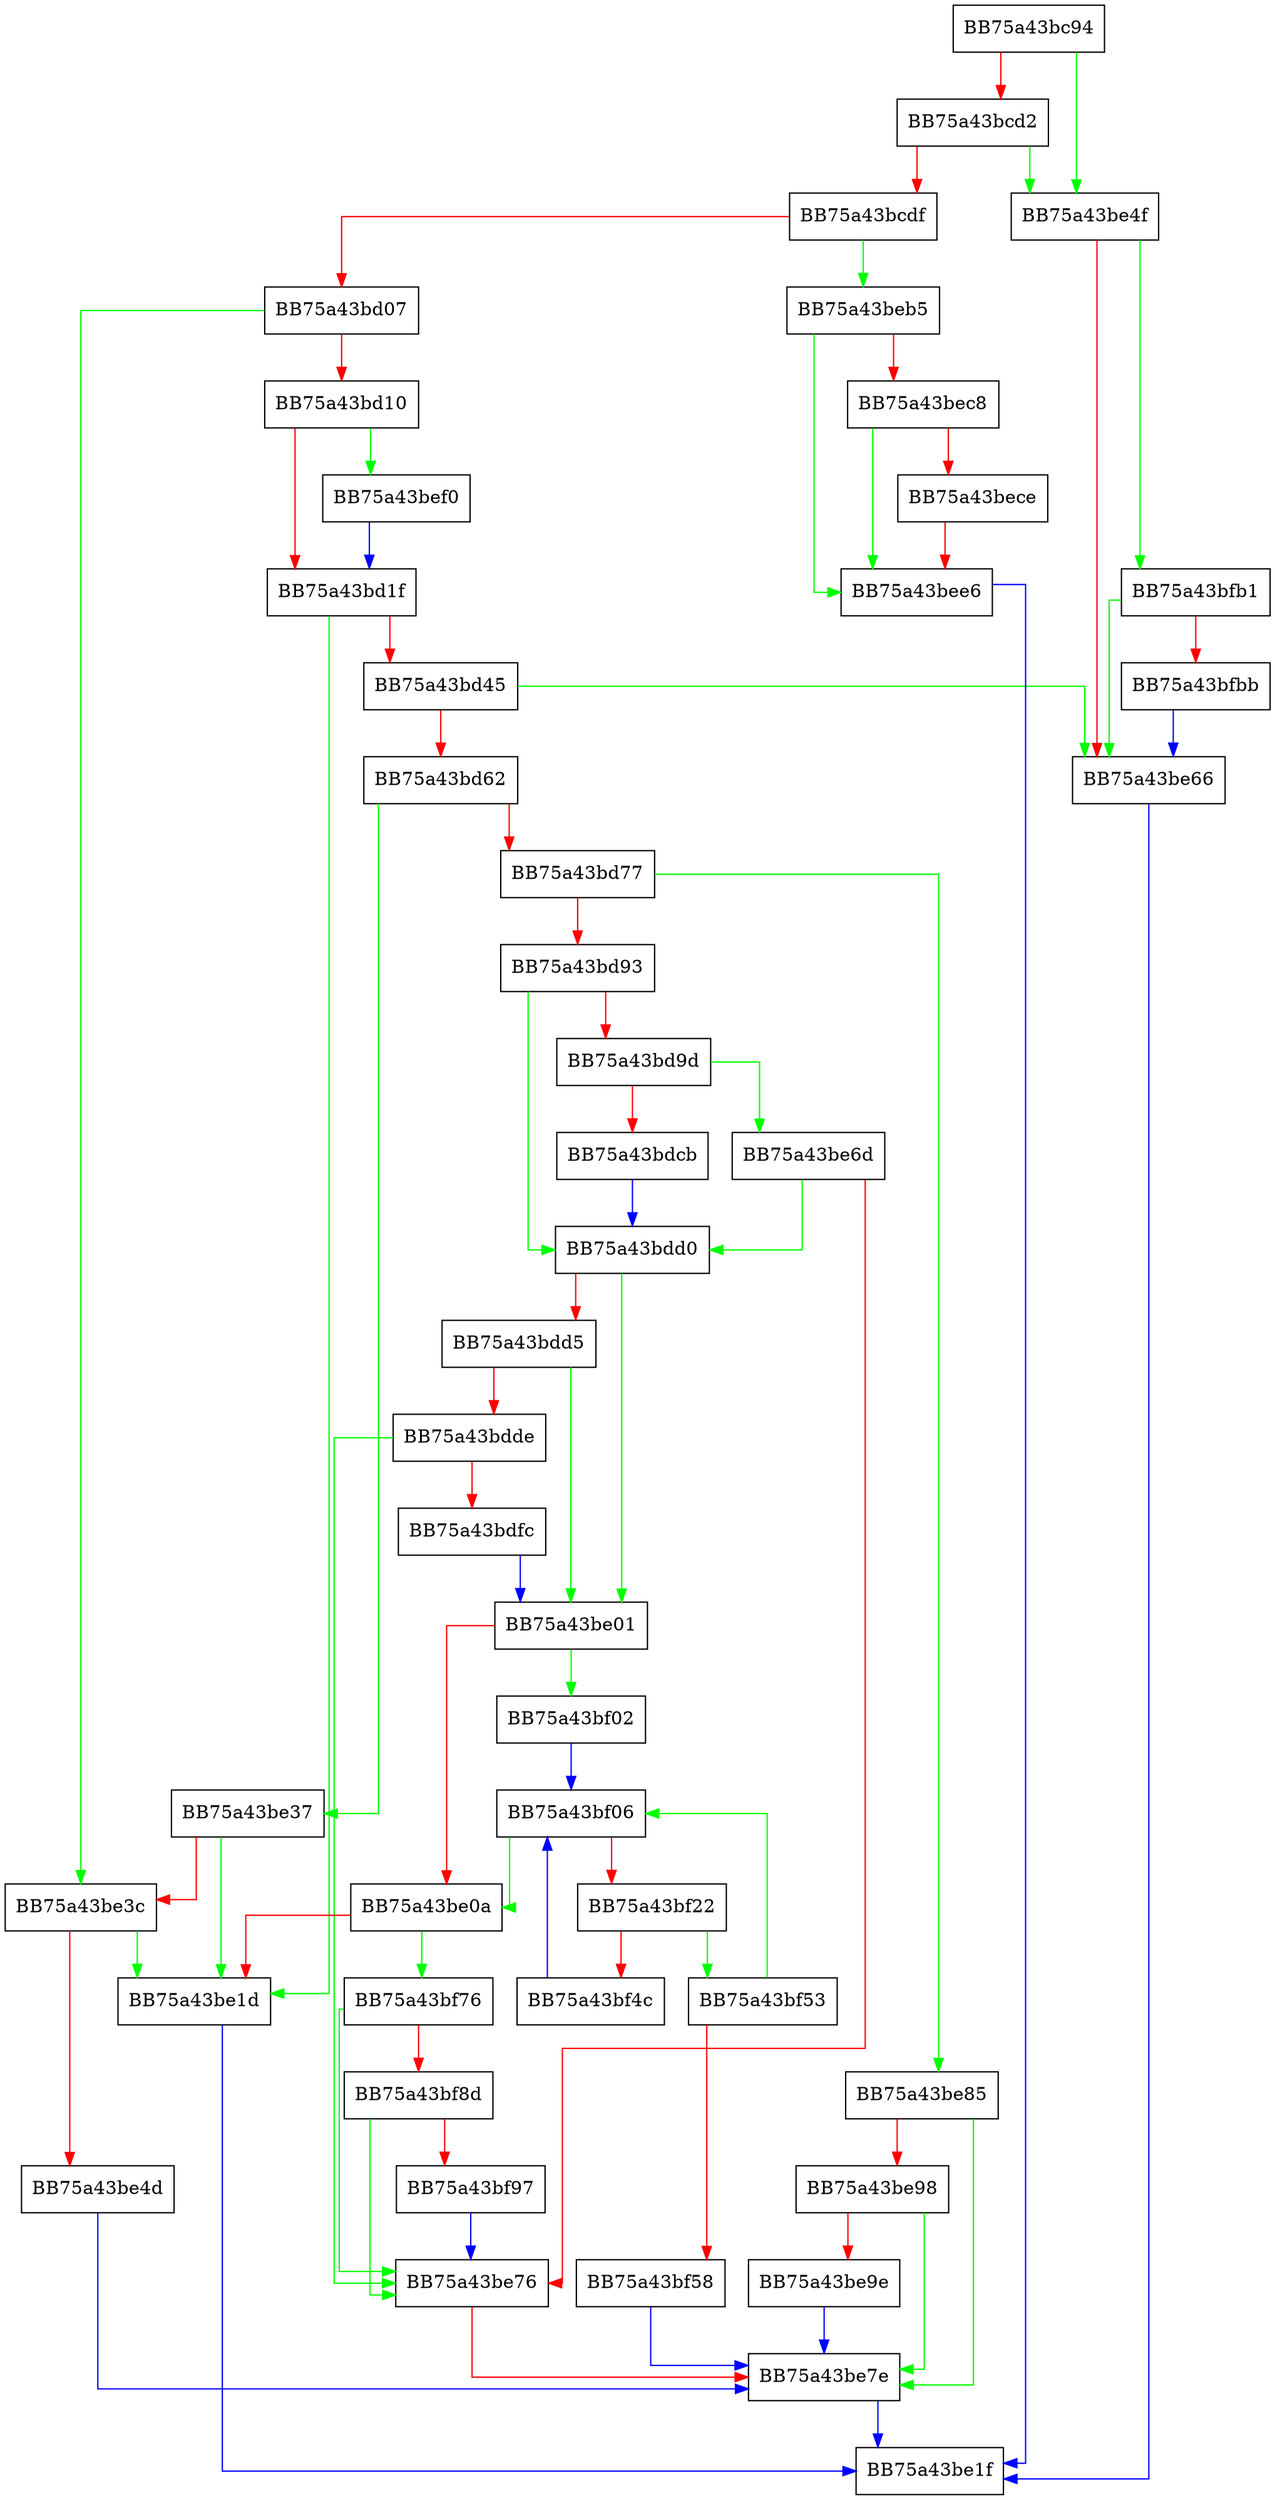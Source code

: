 digraph GetUserLogicalKeyList {
  node [shape="box"];
  graph [splines=ortho];
  BB75a43bc94 -> BB75a43be4f [color="green"];
  BB75a43bc94 -> BB75a43bcd2 [color="red"];
  BB75a43bcd2 -> BB75a43be4f [color="green"];
  BB75a43bcd2 -> BB75a43bcdf [color="red"];
  BB75a43bcdf -> BB75a43beb5 [color="green"];
  BB75a43bcdf -> BB75a43bd07 [color="red"];
  BB75a43bd07 -> BB75a43be3c [color="green"];
  BB75a43bd07 -> BB75a43bd10 [color="red"];
  BB75a43bd10 -> BB75a43bef0 [color="green"];
  BB75a43bd10 -> BB75a43bd1f [color="red"];
  BB75a43bd1f -> BB75a43be1d [color="green"];
  BB75a43bd1f -> BB75a43bd45 [color="red"];
  BB75a43bd45 -> BB75a43be66 [color="green"];
  BB75a43bd45 -> BB75a43bd62 [color="red"];
  BB75a43bd62 -> BB75a43be37 [color="green"];
  BB75a43bd62 -> BB75a43bd77 [color="red"];
  BB75a43bd77 -> BB75a43be85 [color="green"];
  BB75a43bd77 -> BB75a43bd93 [color="red"];
  BB75a43bd93 -> BB75a43bdd0 [color="green"];
  BB75a43bd93 -> BB75a43bd9d [color="red"];
  BB75a43bd9d -> BB75a43be6d [color="green"];
  BB75a43bd9d -> BB75a43bdcb [color="red"];
  BB75a43bdcb -> BB75a43bdd0 [color="blue"];
  BB75a43bdd0 -> BB75a43be01 [color="green"];
  BB75a43bdd0 -> BB75a43bdd5 [color="red"];
  BB75a43bdd5 -> BB75a43be01 [color="green"];
  BB75a43bdd5 -> BB75a43bdde [color="red"];
  BB75a43bdde -> BB75a43be76 [color="green"];
  BB75a43bdde -> BB75a43bdfc [color="red"];
  BB75a43bdfc -> BB75a43be01 [color="blue"];
  BB75a43be01 -> BB75a43bf02 [color="green"];
  BB75a43be01 -> BB75a43be0a [color="red"];
  BB75a43be0a -> BB75a43bf76 [color="green"];
  BB75a43be0a -> BB75a43be1d [color="red"];
  BB75a43be1d -> BB75a43be1f [color="blue"];
  BB75a43be37 -> BB75a43be1d [color="green"];
  BB75a43be37 -> BB75a43be3c [color="red"];
  BB75a43be3c -> BB75a43be1d [color="green"];
  BB75a43be3c -> BB75a43be4d [color="red"];
  BB75a43be4d -> BB75a43be7e [color="blue"];
  BB75a43be4f -> BB75a43bfb1 [color="green"];
  BB75a43be4f -> BB75a43be66 [color="red"];
  BB75a43be66 -> BB75a43be1f [color="blue"];
  BB75a43be6d -> BB75a43bdd0 [color="green"];
  BB75a43be6d -> BB75a43be76 [color="red"];
  BB75a43be76 -> BB75a43be7e [color="red"];
  BB75a43be7e -> BB75a43be1f [color="blue"];
  BB75a43be85 -> BB75a43be7e [color="green"];
  BB75a43be85 -> BB75a43be98 [color="red"];
  BB75a43be98 -> BB75a43be7e [color="green"];
  BB75a43be98 -> BB75a43be9e [color="red"];
  BB75a43be9e -> BB75a43be7e [color="blue"];
  BB75a43beb5 -> BB75a43bee6 [color="green"];
  BB75a43beb5 -> BB75a43bec8 [color="red"];
  BB75a43bec8 -> BB75a43bee6 [color="green"];
  BB75a43bec8 -> BB75a43bece [color="red"];
  BB75a43bece -> BB75a43bee6 [color="red"];
  BB75a43bee6 -> BB75a43be1f [color="blue"];
  BB75a43bef0 -> BB75a43bd1f [color="blue"];
  BB75a43bf02 -> BB75a43bf06 [color="blue"];
  BB75a43bf06 -> BB75a43be0a [color="green"];
  BB75a43bf06 -> BB75a43bf22 [color="red"];
  BB75a43bf22 -> BB75a43bf53 [color="green"];
  BB75a43bf22 -> BB75a43bf4c [color="red"];
  BB75a43bf4c -> BB75a43bf06 [color="blue"];
  BB75a43bf53 -> BB75a43bf06 [color="green"];
  BB75a43bf53 -> BB75a43bf58 [color="red"];
  BB75a43bf58 -> BB75a43be7e [color="blue"];
  BB75a43bf76 -> BB75a43be76 [color="green"];
  BB75a43bf76 -> BB75a43bf8d [color="red"];
  BB75a43bf8d -> BB75a43be76 [color="green"];
  BB75a43bf8d -> BB75a43bf97 [color="red"];
  BB75a43bf97 -> BB75a43be76 [color="blue"];
  BB75a43bfb1 -> BB75a43be66 [color="green"];
  BB75a43bfb1 -> BB75a43bfbb [color="red"];
  BB75a43bfbb -> BB75a43be66 [color="blue"];
}
